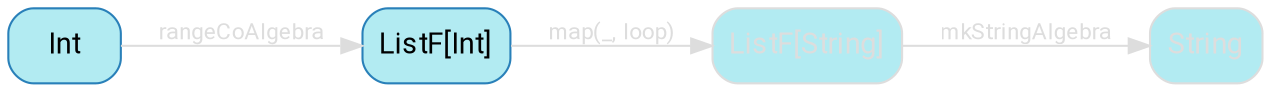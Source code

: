 digraph {
    bgcolor=transparent
    splines=false
    rankdir=LR
    rank=same

    // Default theme: disabled
    node[shape="rectangle" style="rounded,filled" color="#dddddd" fillcolor="#b2ebf2" fontcolor="#dddddd" fontname="Segoe UI,Roboto,Helvetica,Arial,sans-serif"]
    edge [color="#dddddd" fontcolor="#dddddd" fontname="Segoe UI,Roboto,Helvetica,Arial,sans-serif" fontsize=11]

    anaFA[label="ListF[Int]" color="#2980B9" fillcolor="#b2ebf2" fontcolor="#000000"]
    cataFA[label="ListF[String]"]

    anaA[label=Int color="#2980B9" fillcolor="#b2ebf2" fontcolor="#000000"]
    cataA[label=String]


    anaA  -> anaFA[label=rangeCoAlgebra]
    anaFA -> cataFA[label="map(_, loop)"]
    cataFA -> cataA[label=mkStringAlgebra]

}
